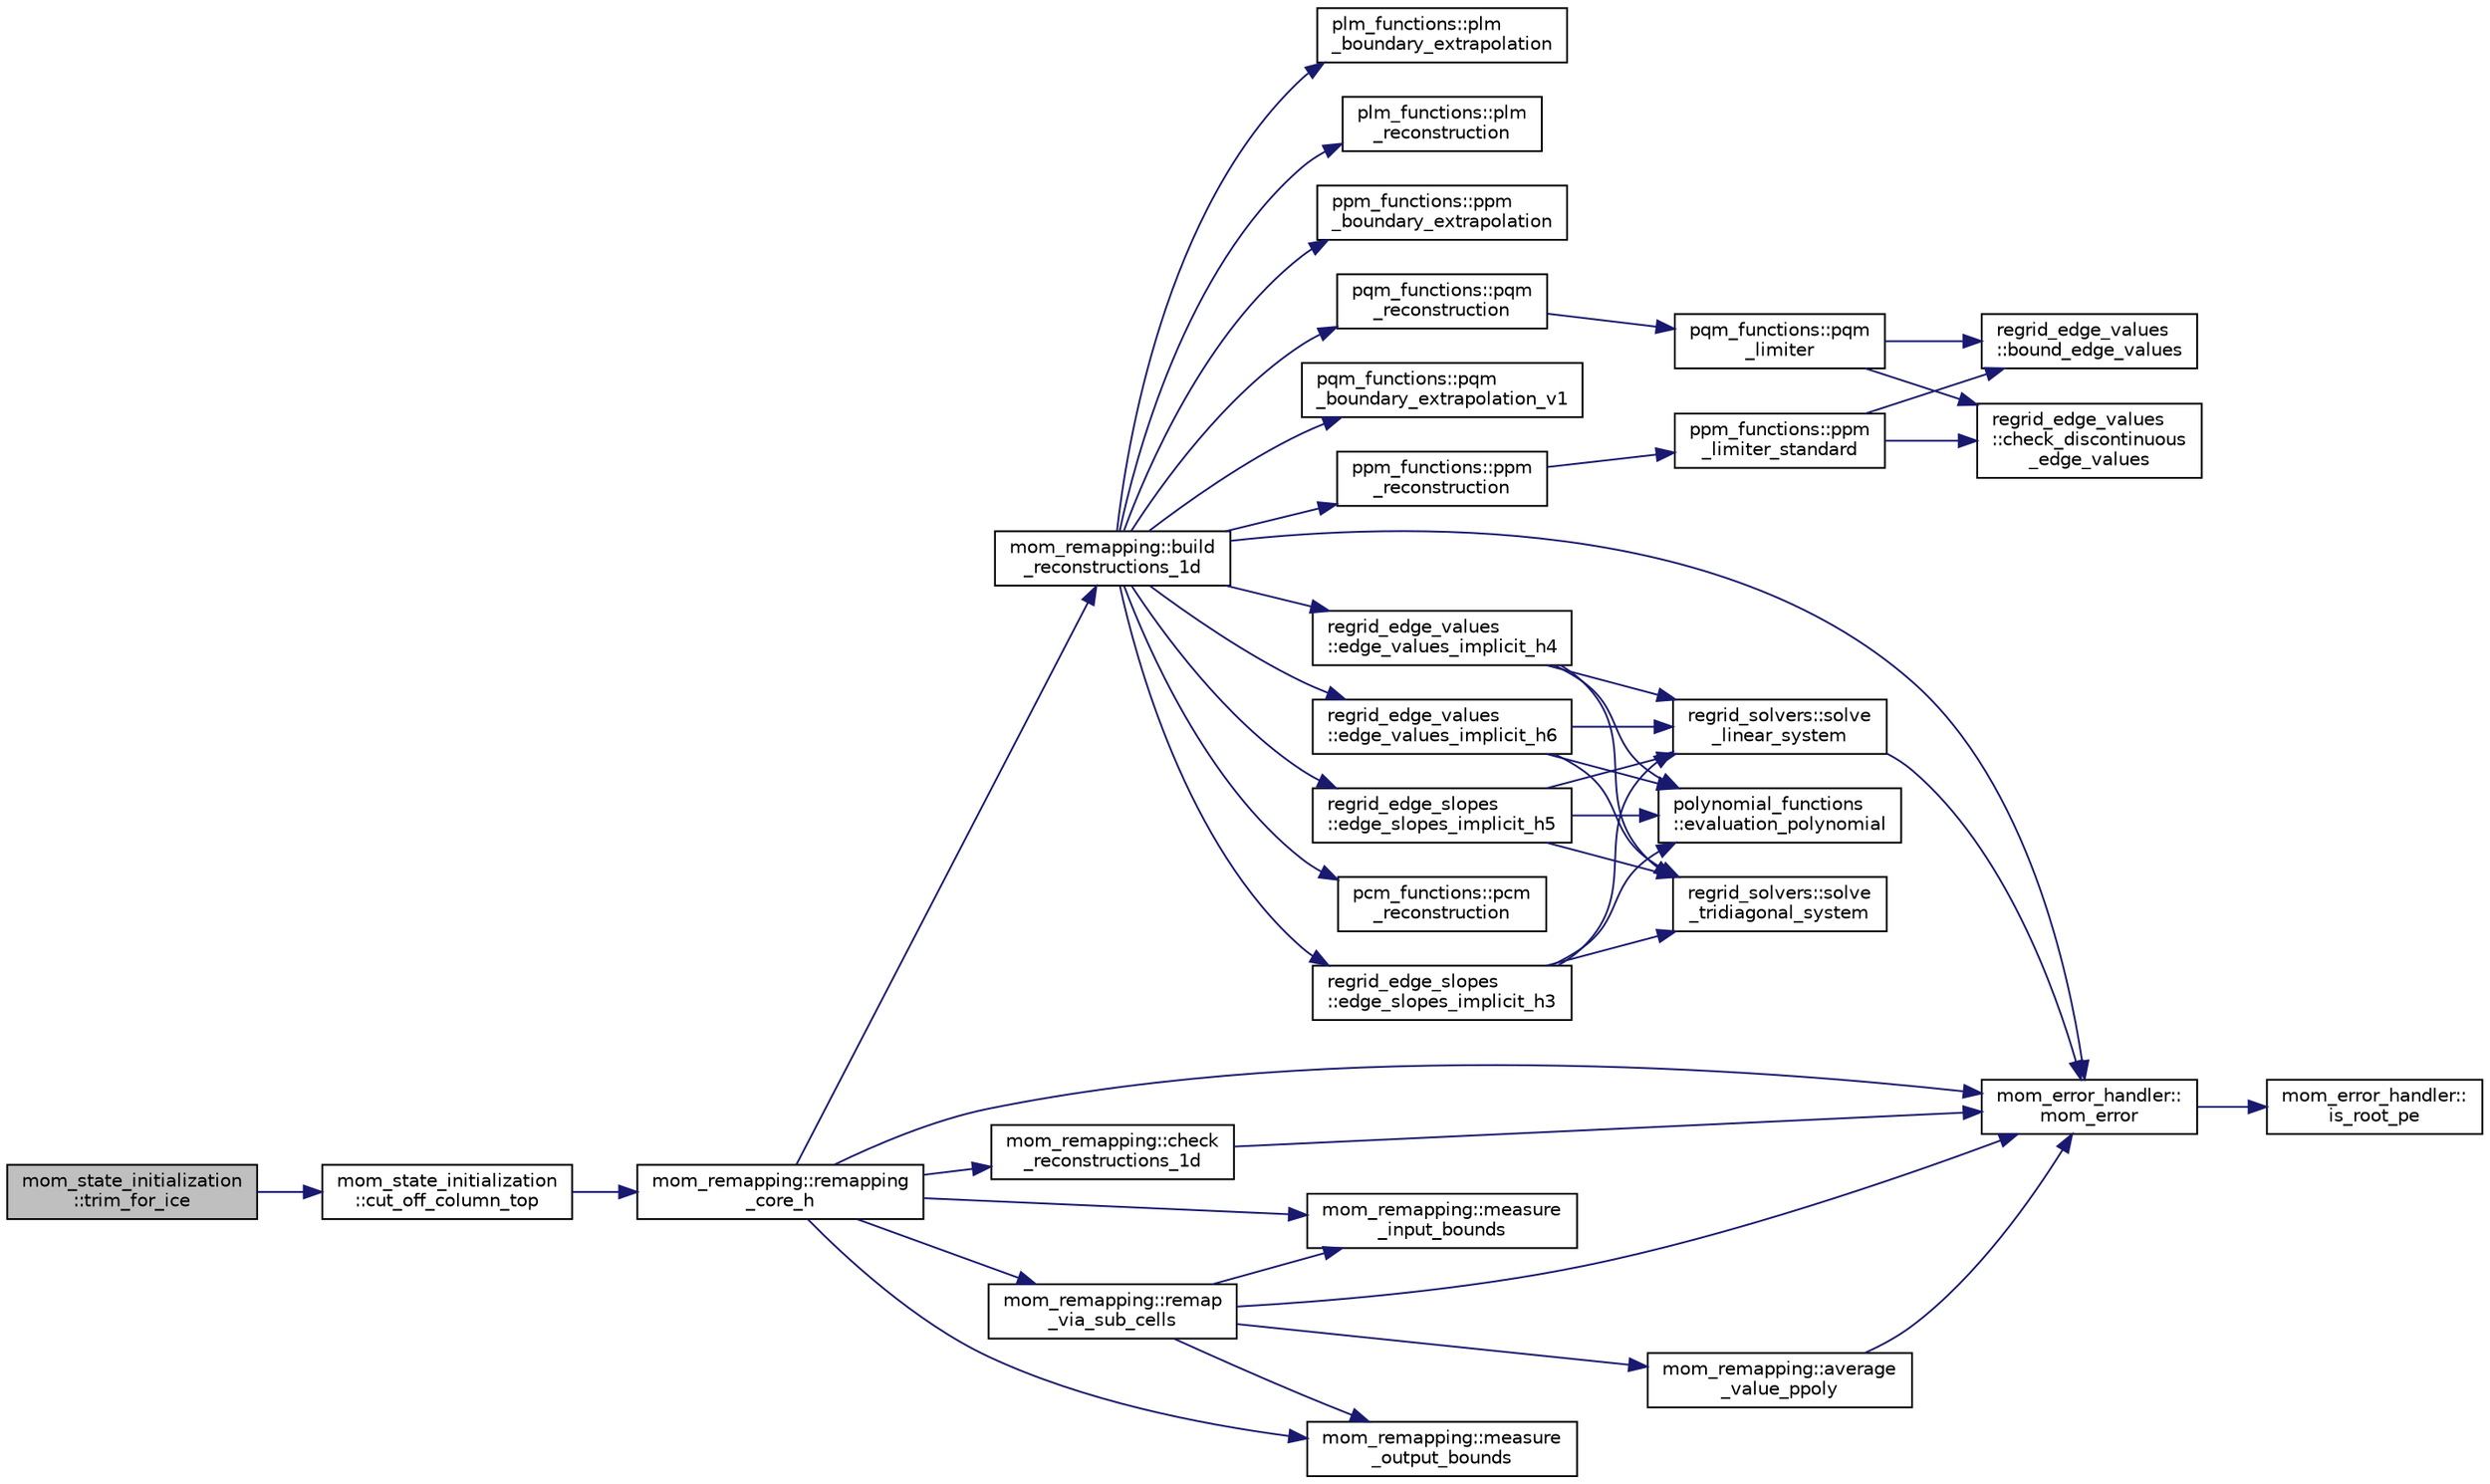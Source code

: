 digraph "mom_state_initialization::trim_for_ice"
{
 // INTERACTIVE_SVG=YES
  edge [fontname="Helvetica",fontsize="10",labelfontname="Helvetica",labelfontsize="10"];
  node [fontname="Helvetica",fontsize="10",shape=record];
  rankdir="LR";
  Node317 [label="mom_state_initialization\l::trim_for_ice",height=0.2,width=0.4,color="black", fillcolor="grey75", style="filled", fontcolor="black"];
  Node317 -> Node318 [color="midnightblue",fontsize="10",style="solid",fontname="Helvetica"];
  Node318 [label="mom_state_initialization\l::cut_off_column_top",height=0.2,width=0.4,color="black", fillcolor="white", style="filled",URL="$namespacemom__state__initialization.html#a71ee3c056ca59c1c3529a4ec22e09fe3",tooltip="Adjust the layer thicknesses by cutting away the top at the depth where the hydrostatic pressure matc..."];
  Node318 -> Node319 [color="midnightblue",fontsize="10",style="solid",fontname="Helvetica"];
  Node319 [label="mom_remapping::remapping\l_core_h",height=0.2,width=0.4,color="black", fillcolor="white", style="filled",URL="$namespacemom__remapping.html#a9ed32f0c2764a3ead9311670315dc26c",tooltip="Remaps column of values u0 on grid h0 to grid h1 assuming the top edge is aligned. "];
  Node319 -> Node320 [color="midnightblue",fontsize="10",style="solid",fontname="Helvetica"];
  Node320 [label="mom_remapping::build\l_reconstructions_1d",height=0.2,width=0.4,color="black", fillcolor="white", style="filled",URL="$namespacemom__remapping.html#a07d7276310f329f56560a1290bcb8b0a",tooltip="Creates polynomial reconstructions of u0 on the source grid h0. "];
  Node320 -> Node321 [color="midnightblue",fontsize="10",style="solid",fontname="Helvetica"];
  Node321 [label="regrid_edge_slopes\l::edge_slopes_implicit_h3",height=0.2,width=0.4,color="black", fillcolor="white", style="filled",URL="$namespaceregrid__edge__slopes.html#a378dcb603968664e58d65e8ed892ec69"];
  Node321 -> Node322 [color="midnightblue",fontsize="10",style="solid",fontname="Helvetica"];
  Node322 [label="regrid_solvers::solve\l_linear_system",height=0.2,width=0.4,color="black", fillcolor="white", style="filled",URL="$namespaceregrid__solvers.html#a8130a338b59de62b00f68da4204568ad"];
  Node322 -> Node323 [color="midnightblue",fontsize="10",style="solid",fontname="Helvetica"];
  Node323 [label="mom_error_handler::\lmom_error",height=0.2,width=0.4,color="black", fillcolor="white", style="filled",URL="$namespacemom__error__handler.html#a460cfb79a06c29fc249952c2a3710d67"];
  Node323 -> Node324 [color="midnightblue",fontsize="10",style="solid",fontname="Helvetica"];
  Node324 [label="mom_error_handler::\lis_root_pe",height=0.2,width=0.4,color="black", fillcolor="white", style="filled",URL="$namespacemom__error__handler.html#ad5f00a53059c72fe2332d1436c80ca71"];
  Node321 -> Node325 [color="midnightblue",fontsize="10",style="solid",fontname="Helvetica"];
  Node325 [label="polynomial_functions\l::evaluation_polynomial",height=0.2,width=0.4,color="black", fillcolor="white", style="filled",URL="$namespacepolynomial__functions.html#aed77465c5ca9937dab06fdb5f94eba39"];
  Node321 -> Node326 [color="midnightblue",fontsize="10",style="solid",fontname="Helvetica"];
  Node326 [label="regrid_solvers::solve\l_tridiagonal_system",height=0.2,width=0.4,color="black", fillcolor="white", style="filled",URL="$namespaceregrid__solvers.html#a0d5c3cff8f31429b0a2c6d267e8b345d"];
  Node320 -> Node327 [color="midnightblue",fontsize="10",style="solid",fontname="Helvetica"];
  Node327 [label="regrid_edge_slopes\l::edge_slopes_implicit_h5",height=0.2,width=0.4,color="black", fillcolor="white", style="filled",URL="$namespaceregrid__edge__slopes.html#a32fc906bf14cfb859703b4a1a7c46a9c"];
  Node327 -> Node322 [color="midnightblue",fontsize="10",style="solid",fontname="Helvetica"];
  Node327 -> Node325 [color="midnightblue",fontsize="10",style="solid",fontname="Helvetica"];
  Node327 -> Node326 [color="midnightblue",fontsize="10",style="solid",fontname="Helvetica"];
  Node320 -> Node328 [color="midnightblue",fontsize="10",style="solid",fontname="Helvetica"];
  Node328 [label="regrid_edge_values\l::edge_values_implicit_h4",height=0.2,width=0.4,color="black", fillcolor="white", style="filled",URL="$namespaceregrid__edge__values.html#a2c2460b31b6de501eed3cb7db07a4be5"];
  Node328 -> Node322 [color="midnightblue",fontsize="10",style="solid",fontname="Helvetica"];
  Node328 -> Node325 [color="midnightblue",fontsize="10",style="solid",fontname="Helvetica"];
  Node328 -> Node326 [color="midnightblue",fontsize="10",style="solid",fontname="Helvetica"];
  Node320 -> Node329 [color="midnightblue",fontsize="10",style="solid",fontname="Helvetica"];
  Node329 [label="regrid_edge_values\l::edge_values_implicit_h6",height=0.2,width=0.4,color="black", fillcolor="white", style="filled",URL="$namespaceregrid__edge__values.html#a6c14843c556353d86f2efb4c7c74c9f5"];
  Node329 -> Node322 [color="midnightblue",fontsize="10",style="solid",fontname="Helvetica"];
  Node329 -> Node325 [color="midnightblue",fontsize="10",style="solid",fontname="Helvetica"];
  Node329 -> Node326 [color="midnightblue",fontsize="10",style="solid",fontname="Helvetica"];
  Node320 -> Node323 [color="midnightblue",fontsize="10",style="solid",fontname="Helvetica"];
  Node320 -> Node330 [color="midnightblue",fontsize="10",style="solid",fontname="Helvetica"];
  Node330 [label="pcm_functions::pcm\l_reconstruction",height=0.2,width=0.4,color="black", fillcolor="white", style="filled",URL="$namespacepcm__functions.html#a273c33619766b17e1bea2f9bbc1d5e1b"];
  Node320 -> Node331 [color="midnightblue",fontsize="10",style="solid",fontname="Helvetica"];
  Node331 [label="plm_functions::plm\l_boundary_extrapolation",height=0.2,width=0.4,color="black", fillcolor="white", style="filled",URL="$namespaceplm__functions.html#a66dd52e70d72fb5830f9c4fb16efb2e8"];
  Node320 -> Node332 [color="midnightblue",fontsize="10",style="solid",fontname="Helvetica"];
  Node332 [label="plm_functions::plm\l_reconstruction",height=0.2,width=0.4,color="black", fillcolor="white", style="filled",URL="$namespaceplm__functions.html#abf6acfcb1bef51f0c1f8682de53782c4"];
  Node320 -> Node333 [color="midnightblue",fontsize="10",style="solid",fontname="Helvetica"];
  Node333 [label="ppm_functions::ppm\l_boundary_extrapolation",height=0.2,width=0.4,color="black", fillcolor="white", style="filled",URL="$namespaceppm__functions.html#aaf88d77ece3a30843c730fd2d57c517f"];
  Node320 -> Node334 [color="midnightblue",fontsize="10",style="solid",fontname="Helvetica"];
  Node334 [label="ppm_functions::ppm\l_reconstruction",height=0.2,width=0.4,color="black", fillcolor="white", style="filled",URL="$namespaceppm__functions.html#a97e2144c7499aacd90858788f1312432",tooltip="Builds quadratic polynomials coefficients from cell mean and edge values. "];
  Node334 -> Node335 [color="midnightblue",fontsize="10",style="solid",fontname="Helvetica"];
  Node335 [label="ppm_functions::ppm\l_limiter_standard",height=0.2,width=0.4,color="black", fillcolor="white", style="filled",URL="$namespaceppm__functions.html#a89920c90b84f0b241c5a6d65fe2870b9",tooltip="Adjusts edge values using the standard PPM limiter (Colella & Woodward, JCP 1984) after first checkin..."];
  Node335 -> Node336 [color="midnightblue",fontsize="10",style="solid",fontname="Helvetica"];
  Node336 [label="regrid_edge_values\l::bound_edge_values",height=0.2,width=0.4,color="black", fillcolor="white", style="filled",URL="$namespaceregrid__edge__values.html#aa204fe78ee22cae62f2b7f1bc76151a9"];
  Node335 -> Node337 [color="midnightblue",fontsize="10",style="solid",fontname="Helvetica"];
  Node337 [label="regrid_edge_values\l::check_discontinuous\l_edge_values",height=0.2,width=0.4,color="black", fillcolor="white", style="filled",URL="$namespaceregrid__edge__values.html#acbdacbbf7212e538bb52a9729fc949a7"];
  Node320 -> Node338 [color="midnightblue",fontsize="10",style="solid",fontname="Helvetica"];
  Node338 [label="pqm_functions::pqm\l_boundary_extrapolation_v1",height=0.2,width=0.4,color="black", fillcolor="white", style="filled",URL="$namespacepqm__functions.html#ae2c3bd1b82cddbe1bbb0e93e83d93e48"];
  Node320 -> Node339 [color="midnightblue",fontsize="10",style="solid",fontname="Helvetica"];
  Node339 [label="pqm_functions::pqm\l_reconstruction",height=0.2,width=0.4,color="black", fillcolor="white", style="filled",URL="$namespacepqm__functions.html#ada7e1a8d9d70b5b78b5e2dfddb5ffa43"];
  Node339 -> Node340 [color="midnightblue",fontsize="10",style="solid",fontname="Helvetica"];
  Node340 [label="pqm_functions::pqm\l_limiter",height=0.2,width=0.4,color="black", fillcolor="white", style="filled",URL="$namespacepqm__functions.html#a0ce0d64922453de1312adec7b8746544"];
  Node340 -> Node336 [color="midnightblue",fontsize="10",style="solid",fontname="Helvetica"];
  Node340 -> Node337 [color="midnightblue",fontsize="10",style="solid",fontname="Helvetica"];
  Node319 -> Node341 [color="midnightblue",fontsize="10",style="solid",fontname="Helvetica"];
  Node341 [label="mom_remapping::check\l_reconstructions_1d",height=0.2,width=0.4,color="black", fillcolor="white", style="filled",URL="$namespacemom__remapping.html#a62666b08a892ba9e9ab5a4731a07b942",tooltip="Checks that edge values and reconstructions satisfy bounds. "];
  Node341 -> Node323 [color="midnightblue",fontsize="10",style="solid",fontname="Helvetica"];
  Node319 -> Node342 [color="midnightblue",fontsize="10",style="solid",fontname="Helvetica"];
  Node342 [label="mom_remapping::measure\l_input_bounds",height=0.2,width=0.4,color="black", fillcolor="white", style="filled",URL="$namespacemom__remapping.html#afe0efe65edb680f96fc5efe3d29a9217",tooltip="Measure totals and bounds on source grid. "];
  Node319 -> Node343 [color="midnightblue",fontsize="10",style="solid",fontname="Helvetica"];
  Node343 [label="mom_remapping::measure\l_output_bounds",height=0.2,width=0.4,color="black", fillcolor="white", style="filled",URL="$namespacemom__remapping.html#a5453aeefe69feaff159b67f3a4bd2366",tooltip="Measure totals and bounds on destination grid. "];
  Node319 -> Node323 [color="midnightblue",fontsize="10",style="solid",fontname="Helvetica"];
  Node319 -> Node344 [color="midnightblue",fontsize="10",style="solid",fontname="Helvetica"];
  Node344 [label="mom_remapping::remap\l_via_sub_cells",height=0.2,width=0.4,color="black", fillcolor="white", style="filled",URL="$namespacemom__remapping.html#aac27eb299cd36293b458a51b60ac771f",tooltip="Remaps column of n0 values u0 on grid h0 to grid h1 with n1 cells by calculating the n0+n1+1 sub-inte..."];
  Node344 -> Node345 [color="midnightblue",fontsize="10",style="solid",fontname="Helvetica"];
  Node345 [label="mom_remapping::average\l_value_ppoly",height=0.2,width=0.4,color="black", fillcolor="white", style="filled",URL="$namespacemom__remapping.html#ac97371127053406c84be732a19eb6f9d",tooltip="Returns the average value of a reconstruction within a single source cell, i0, between the non-dimens..."];
  Node345 -> Node323 [color="midnightblue",fontsize="10",style="solid",fontname="Helvetica"];
  Node344 -> Node342 [color="midnightblue",fontsize="10",style="solid",fontname="Helvetica"];
  Node344 -> Node343 [color="midnightblue",fontsize="10",style="solid",fontname="Helvetica"];
  Node344 -> Node323 [color="midnightblue",fontsize="10",style="solid",fontname="Helvetica"];
}
